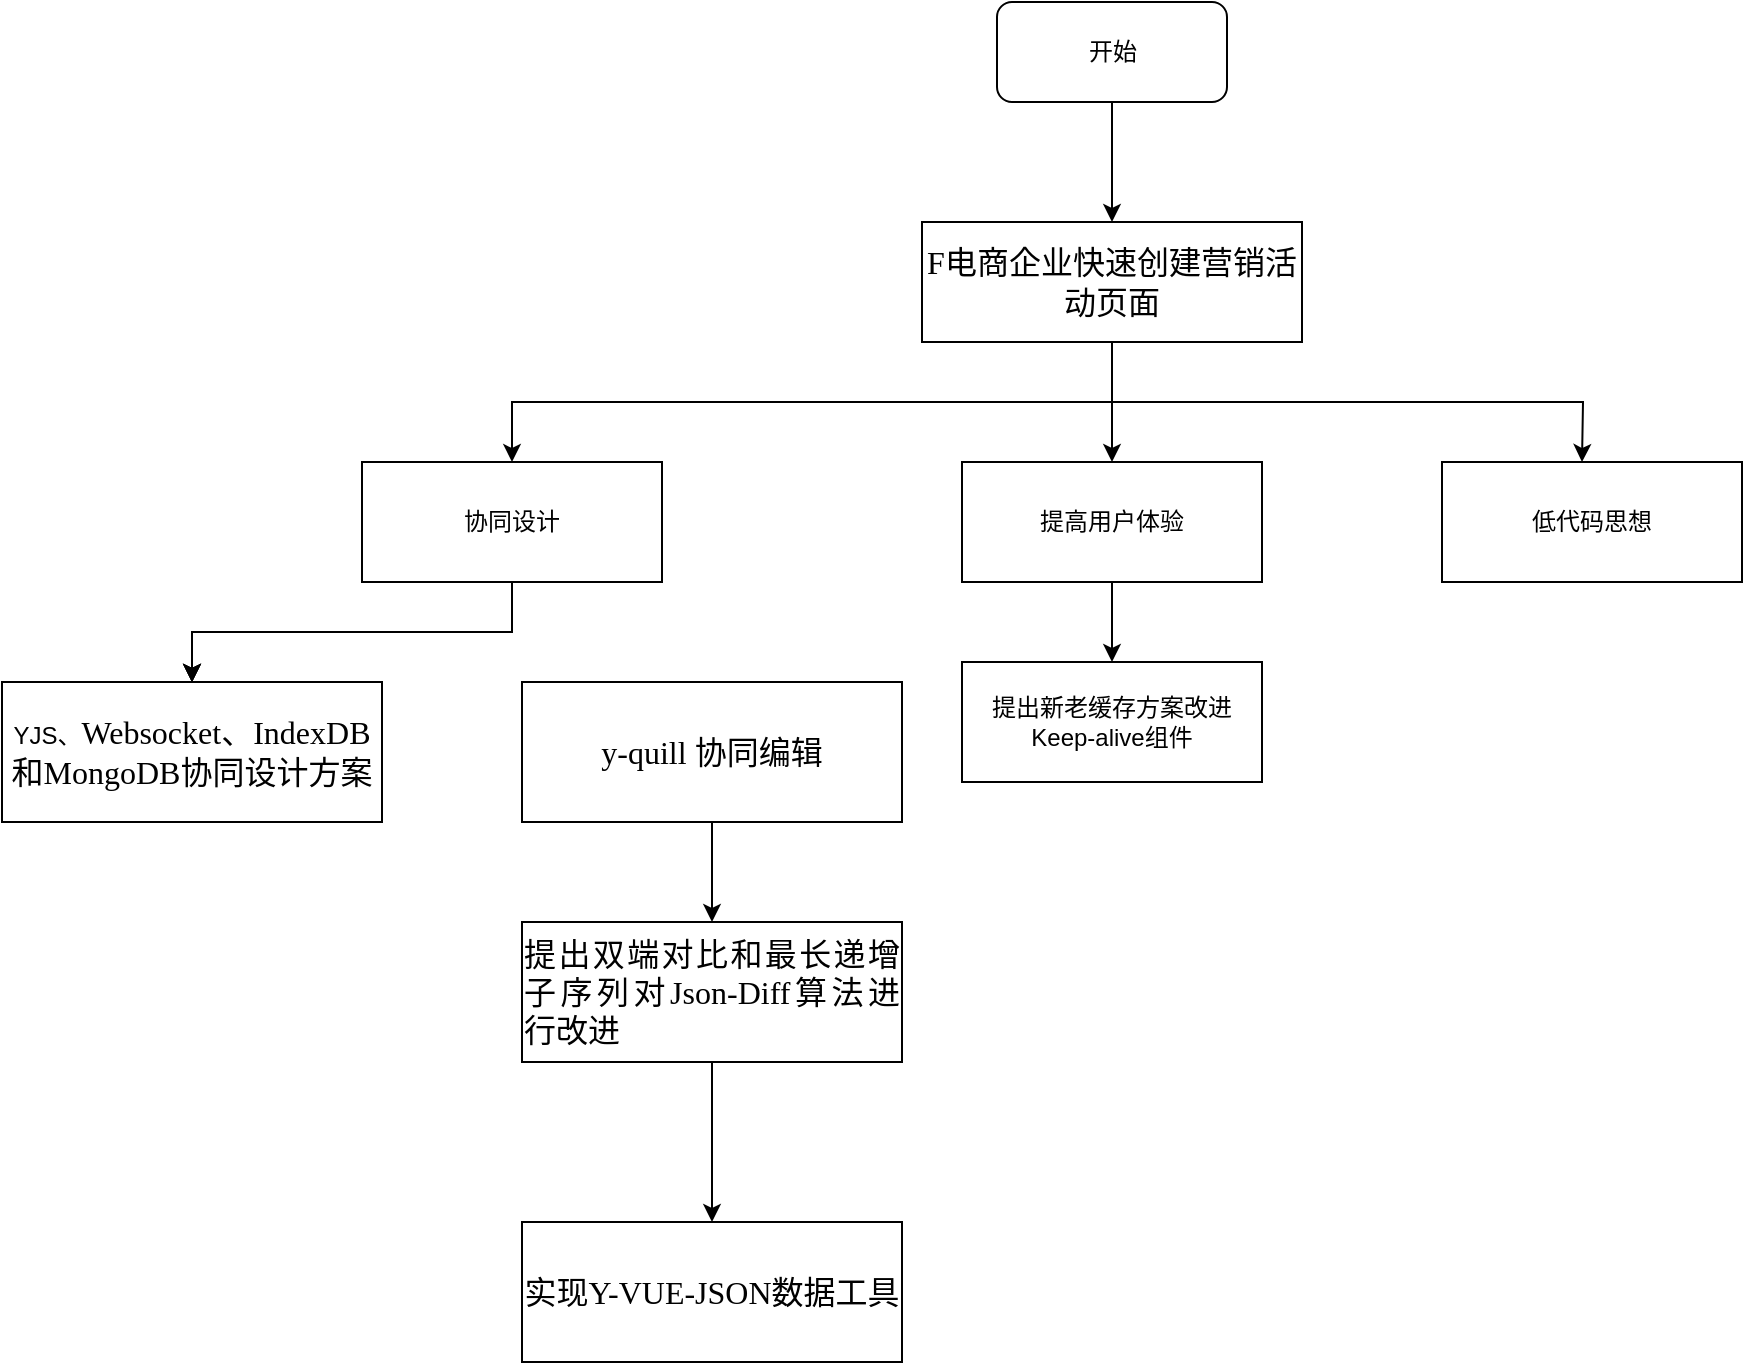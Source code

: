 <mxfile version="24.7.1" type="github">
  <diagram name="第 1 页" id="54AbXqlcH1Gsan5hpLr7">
    <mxGraphModel dx="1781" dy="606" grid="1" gridSize="10" guides="1" tooltips="1" connect="1" arrows="1" fold="1" page="1" pageScale="1" pageWidth="827" pageHeight="1169" math="0" shadow="0">
      <root>
        <mxCell id="0" />
        <mxCell id="1" parent="0" />
        <mxCell id="UwrHu9n1EhoDG0dlT5wb-9" style="edgeStyle=orthogonalEdgeStyle;rounded=0;orthogonalLoop=1;jettySize=auto;html=1;exitX=0.5;exitY=1;exitDx=0;exitDy=0;entryX=0.5;entryY=0;entryDx=0;entryDy=0;" parent="1" source="UwrHu9n1EhoDG0dlT5wb-1" target="UwrHu9n1EhoDG0dlT5wb-6" edge="1">
          <mxGeometry relative="1" as="geometry" />
        </mxCell>
        <mxCell id="UwrHu9n1EhoDG0dlT5wb-10" style="edgeStyle=orthogonalEdgeStyle;rounded=0;orthogonalLoop=1;jettySize=auto;html=1;exitX=0.5;exitY=1;exitDx=0;exitDy=0;" parent="1" source="UwrHu9n1EhoDG0dlT5wb-1" target="UwrHu9n1EhoDG0dlT5wb-8" edge="1">
          <mxGeometry relative="1" as="geometry" />
        </mxCell>
        <mxCell id="8r6pL--Ohm4x6JLVSPcU-3" style="edgeStyle=orthogonalEdgeStyle;rounded=0;orthogonalLoop=1;jettySize=auto;html=1;exitX=0.5;exitY=1;exitDx=0;exitDy=0;" edge="1" parent="1" source="UwrHu9n1EhoDG0dlT5wb-1">
          <mxGeometry relative="1" as="geometry">
            <mxPoint x="720" y="270" as="targetPoint" />
          </mxGeometry>
        </mxCell>
        <mxCell id="UwrHu9n1EhoDG0dlT5wb-1" value="&lt;p class=&quot;MsoNormal&quot; style=&quot;margin: 0pt 0pt 0.0pt; font-family: &amp;quot;Times New Roman&amp;quot;; font-size: 10.5pt;&quot;&gt;&lt;span style=&quot;font-family: 宋体; font-size: 12pt;&quot;&gt;&lt;font face=&quot;Times New Roman Regular&quot;&gt;F&lt;/font&gt;&lt;/span&gt;&lt;span style=&quot;font-family: &amp;quot;Times New Roman Regular&amp;quot;; font-size: 12pt;&quot;&gt;&lt;font face=&quot;宋体&quot;&gt;电商企业快速创建&lt;/font&gt;&lt;/span&gt;&lt;span style=&quot;font-family: 宋体; font-size: 12pt; background-color: initial;&quot;&gt;营销活动页面&lt;/span&gt;&lt;/p&gt;" style="rounded=0;whiteSpace=wrap;html=1;align=center;" parent="1" vertex="1">
          <mxGeometry x="390" y="150" width="190" height="60" as="geometry" />
        </mxCell>
        <mxCell id="8r6pL--Ohm4x6JLVSPcU-6" value="" style="edgeStyle=orthogonalEdgeStyle;rounded=0;orthogonalLoop=1;jettySize=auto;html=1;" edge="1" parent="1" source="UwrHu9n1EhoDG0dlT5wb-6" target="8r6pL--Ohm4x6JLVSPcU-5">
          <mxGeometry relative="1" as="geometry" />
        </mxCell>
        <mxCell id="8r6pL--Ohm4x6JLVSPcU-7" value="" style="edgeStyle=orthogonalEdgeStyle;rounded=0;orthogonalLoop=1;jettySize=auto;html=1;" edge="1" parent="1" source="UwrHu9n1EhoDG0dlT5wb-6" target="8r6pL--Ohm4x6JLVSPcU-5">
          <mxGeometry relative="1" as="geometry" />
        </mxCell>
        <mxCell id="8r6pL--Ohm4x6JLVSPcU-8" value="" style="edgeStyle=orthogonalEdgeStyle;rounded=0;orthogonalLoop=1;jettySize=auto;html=1;" edge="1" parent="1" source="UwrHu9n1EhoDG0dlT5wb-6" target="8r6pL--Ohm4x6JLVSPcU-5">
          <mxGeometry relative="1" as="geometry" />
        </mxCell>
        <mxCell id="8r6pL--Ohm4x6JLVSPcU-9" value="" style="edgeStyle=orthogonalEdgeStyle;rounded=0;orthogonalLoop=1;jettySize=auto;html=1;" edge="1" parent="1" source="UwrHu9n1EhoDG0dlT5wb-6" target="8r6pL--Ohm4x6JLVSPcU-5">
          <mxGeometry relative="1" as="geometry" />
        </mxCell>
        <mxCell id="UwrHu9n1EhoDG0dlT5wb-6" value="协同设计" style="rounded=0;whiteSpace=wrap;html=1;" parent="1" vertex="1">
          <mxGeometry x="110" y="270" width="150" height="60" as="geometry" />
        </mxCell>
        <mxCell id="UwrHu9n1EhoDG0dlT5wb-13" value="" style="edgeStyle=orthogonalEdgeStyle;rounded=0;orthogonalLoop=1;jettySize=auto;html=1;" parent="1" source="UwrHu9n1EhoDG0dlT5wb-8" target="UwrHu9n1EhoDG0dlT5wb-12" edge="1">
          <mxGeometry relative="1" as="geometry" />
        </mxCell>
        <mxCell id="UwrHu9n1EhoDG0dlT5wb-8" value="提高用户体验" style="rounded=0;whiteSpace=wrap;html=1;" parent="1" vertex="1">
          <mxGeometry x="410" y="270" width="150" height="60" as="geometry" />
        </mxCell>
        <mxCell id="UwrHu9n1EhoDG0dlT5wb-12" value="提出新老缓存方案改进Keep-alive组件" style="rounded=0;whiteSpace=wrap;html=1;" parent="1" vertex="1">
          <mxGeometry x="410" y="370" width="150" height="60" as="geometry" />
        </mxCell>
        <mxCell id="8r6pL--Ohm4x6JLVSPcU-2" style="edgeStyle=orthogonalEdgeStyle;rounded=0;orthogonalLoop=1;jettySize=auto;html=1;exitX=0.5;exitY=1;exitDx=0;exitDy=0;" edge="1" parent="1" source="8r6pL--Ohm4x6JLVSPcU-1" target="UwrHu9n1EhoDG0dlT5wb-1">
          <mxGeometry relative="1" as="geometry" />
        </mxCell>
        <mxCell id="8r6pL--Ohm4x6JLVSPcU-1" value="开始" style="rounded=1;whiteSpace=wrap;html=1;" vertex="1" parent="1">
          <mxGeometry x="427.5" y="40" width="115" height="50" as="geometry" />
        </mxCell>
        <mxCell id="8r6pL--Ohm4x6JLVSPcU-4" value="低代码思想" style="rounded=0;whiteSpace=wrap;html=1;" vertex="1" parent="1">
          <mxGeometry x="650" y="270" width="150" height="60" as="geometry" />
        </mxCell>
        <mxCell id="8r6pL--Ohm4x6JLVSPcU-5" value="YJS、&lt;span style=&quot;font-family: &amp;quot;Times New Roman Regular&amp;quot;; font-size: 12pt; text-align: justify; background-color: initial;&quot;&gt;Websocket、&lt;/span&gt;&lt;span style=&quot;font-family: &amp;quot;Times New Roman Regular&amp;quot;; font-size: 12pt; text-align: justify; background-color: initial;&quot;&gt;IndexDB和&lt;/span&gt;&lt;span style=&quot;font-family: &amp;quot;Times New Roman Regular&amp;quot;; font-size: 12pt; text-align: justify; background-color: initial;&quot;&gt;MongoDB&lt;/span&gt;&lt;span style=&quot;font-family: 宋体; font-size: 12pt; text-align: justify; background-color: initial;&quot;&gt;协同设计方案&lt;/span&gt;" style="rounded=0;whiteSpace=wrap;html=1;" vertex="1" parent="1">
          <mxGeometry x="-70" y="380" width="190" height="70" as="geometry" />
        </mxCell>
        <mxCell id="8r6pL--Ohm4x6JLVSPcU-12" value="" style="edgeStyle=orthogonalEdgeStyle;rounded=0;orthogonalLoop=1;jettySize=auto;html=1;" edge="1" parent="1" source="8r6pL--Ohm4x6JLVSPcU-10" target="8r6pL--Ohm4x6JLVSPcU-11">
          <mxGeometry relative="1" as="geometry" />
        </mxCell>
        <mxCell id="8r6pL--Ohm4x6JLVSPcU-10" value="&lt;p style=&quot;margin: 0pt 0pt 0.0pt; text-align: justify; font-family: &amp;quot;Times New Roman&amp;quot;; font-size: 10.5pt;&quot; class=&quot;MsoNormal&quot;&gt;&lt;span style=&quot;font-family: &amp;quot;Times New Roman Regular&amp;quot;; font-size: 12pt;&quot;&gt;y-quill 协同编辑&lt;/span&gt;&lt;/p&gt;" style="rounded=0;whiteSpace=wrap;html=1;" vertex="1" parent="1">
          <mxGeometry x="190" y="380" width="190" height="70" as="geometry" />
        </mxCell>
        <mxCell id="8r6pL--Ohm4x6JLVSPcU-14" value="" style="edgeStyle=orthogonalEdgeStyle;rounded=0;orthogonalLoop=1;jettySize=auto;html=1;" edge="1" parent="1" source="8r6pL--Ohm4x6JLVSPcU-11" target="8r6pL--Ohm4x6JLVSPcU-13">
          <mxGeometry relative="1" as="geometry" />
        </mxCell>
        <mxCell id="8r6pL--Ohm4x6JLVSPcU-11" value="&lt;p style=&quot;margin: 0pt 0pt 0.0pt; text-align: justify;&quot; class=&quot;MsoNormal&quot;&gt;&lt;font face=&quot;Times New Roman Regular&quot;&gt;&lt;span style=&quot;font-size: 16px;&quot;&gt;提出&lt;/span&gt;&lt;/font&gt;&lt;span style=&quot;font-family: 宋体; font-size: 12pt; background-color: initial;&quot;&gt;双端对比和最长递增子序列对Json-Diff算法进行改进&lt;/span&gt;&lt;/p&gt;" style="rounded=0;whiteSpace=wrap;html=1;" vertex="1" parent="1">
          <mxGeometry x="190" y="500" width="190" height="70" as="geometry" />
        </mxCell>
        <mxCell id="8r6pL--Ohm4x6JLVSPcU-13" value="&lt;p style=&quot;margin: 0pt 0pt 0.0pt; text-align: justify;&quot; class=&quot;MsoNormal&quot;&gt;&lt;font face=&quot;Times New Roman Regular&quot;&gt;&lt;span style=&quot;font-size: 16px;&quot;&gt;实现&lt;/span&gt;&lt;/font&gt;&lt;span style=&quot;background-color: initial; font-family: &amp;quot;Times New Roman Regular&amp;quot;; font-size: 12pt;&quot;&gt;Y-&lt;/span&gt;&lt;span style=&quot;background-color: initial; font-family: 宋体; font-size: 12pt;&quot;&gt;&lt;font face=&quot;Times New Roman Regular&quot;&gt;VUE&lt;/font&gt;&lt;/span&gt;&lt;span style=&quot;background-color: initial; font-family: &amp;quot;Times New Roman Regular&amp;quot;; font-size: 12pt;&quot;&gt;-JSON&lt;font face=&quot;宋体&quot;&gt;数据工具&lt;/font&gt;&lt;/span&gt;&lt;/p&gt;" style="rounded=0;whiteSpace=wrap;html=1;" vertex="1" parent="1">
          <mxGeometry x="190" y="650" width="190" height="70" as="geometry" />
        </mxCell>
      </root>
    </mxGraphModel>
  </diagram>
</mxfile>
